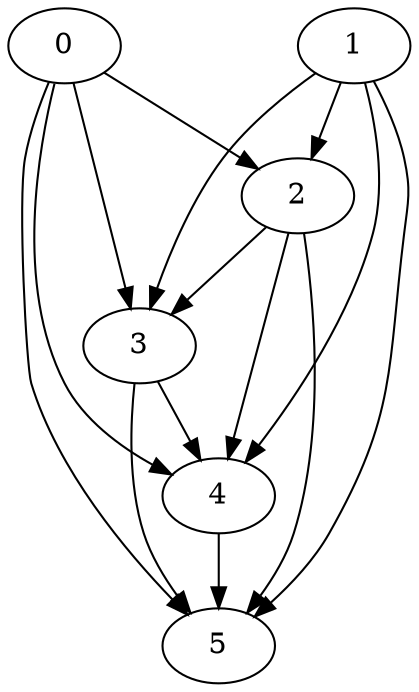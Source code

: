digraph G {
0;
1;
2;
3;
4;
5;
0->2 ;
0->3 ;
0->4 ;
0->5 ;
1->2 ;
1->3 ;
1->4 ;
1->5 ;
2->3 ;
2->4 ;
2->5 ;
3->4 ;
3->5 ;
4->5 ;
}
